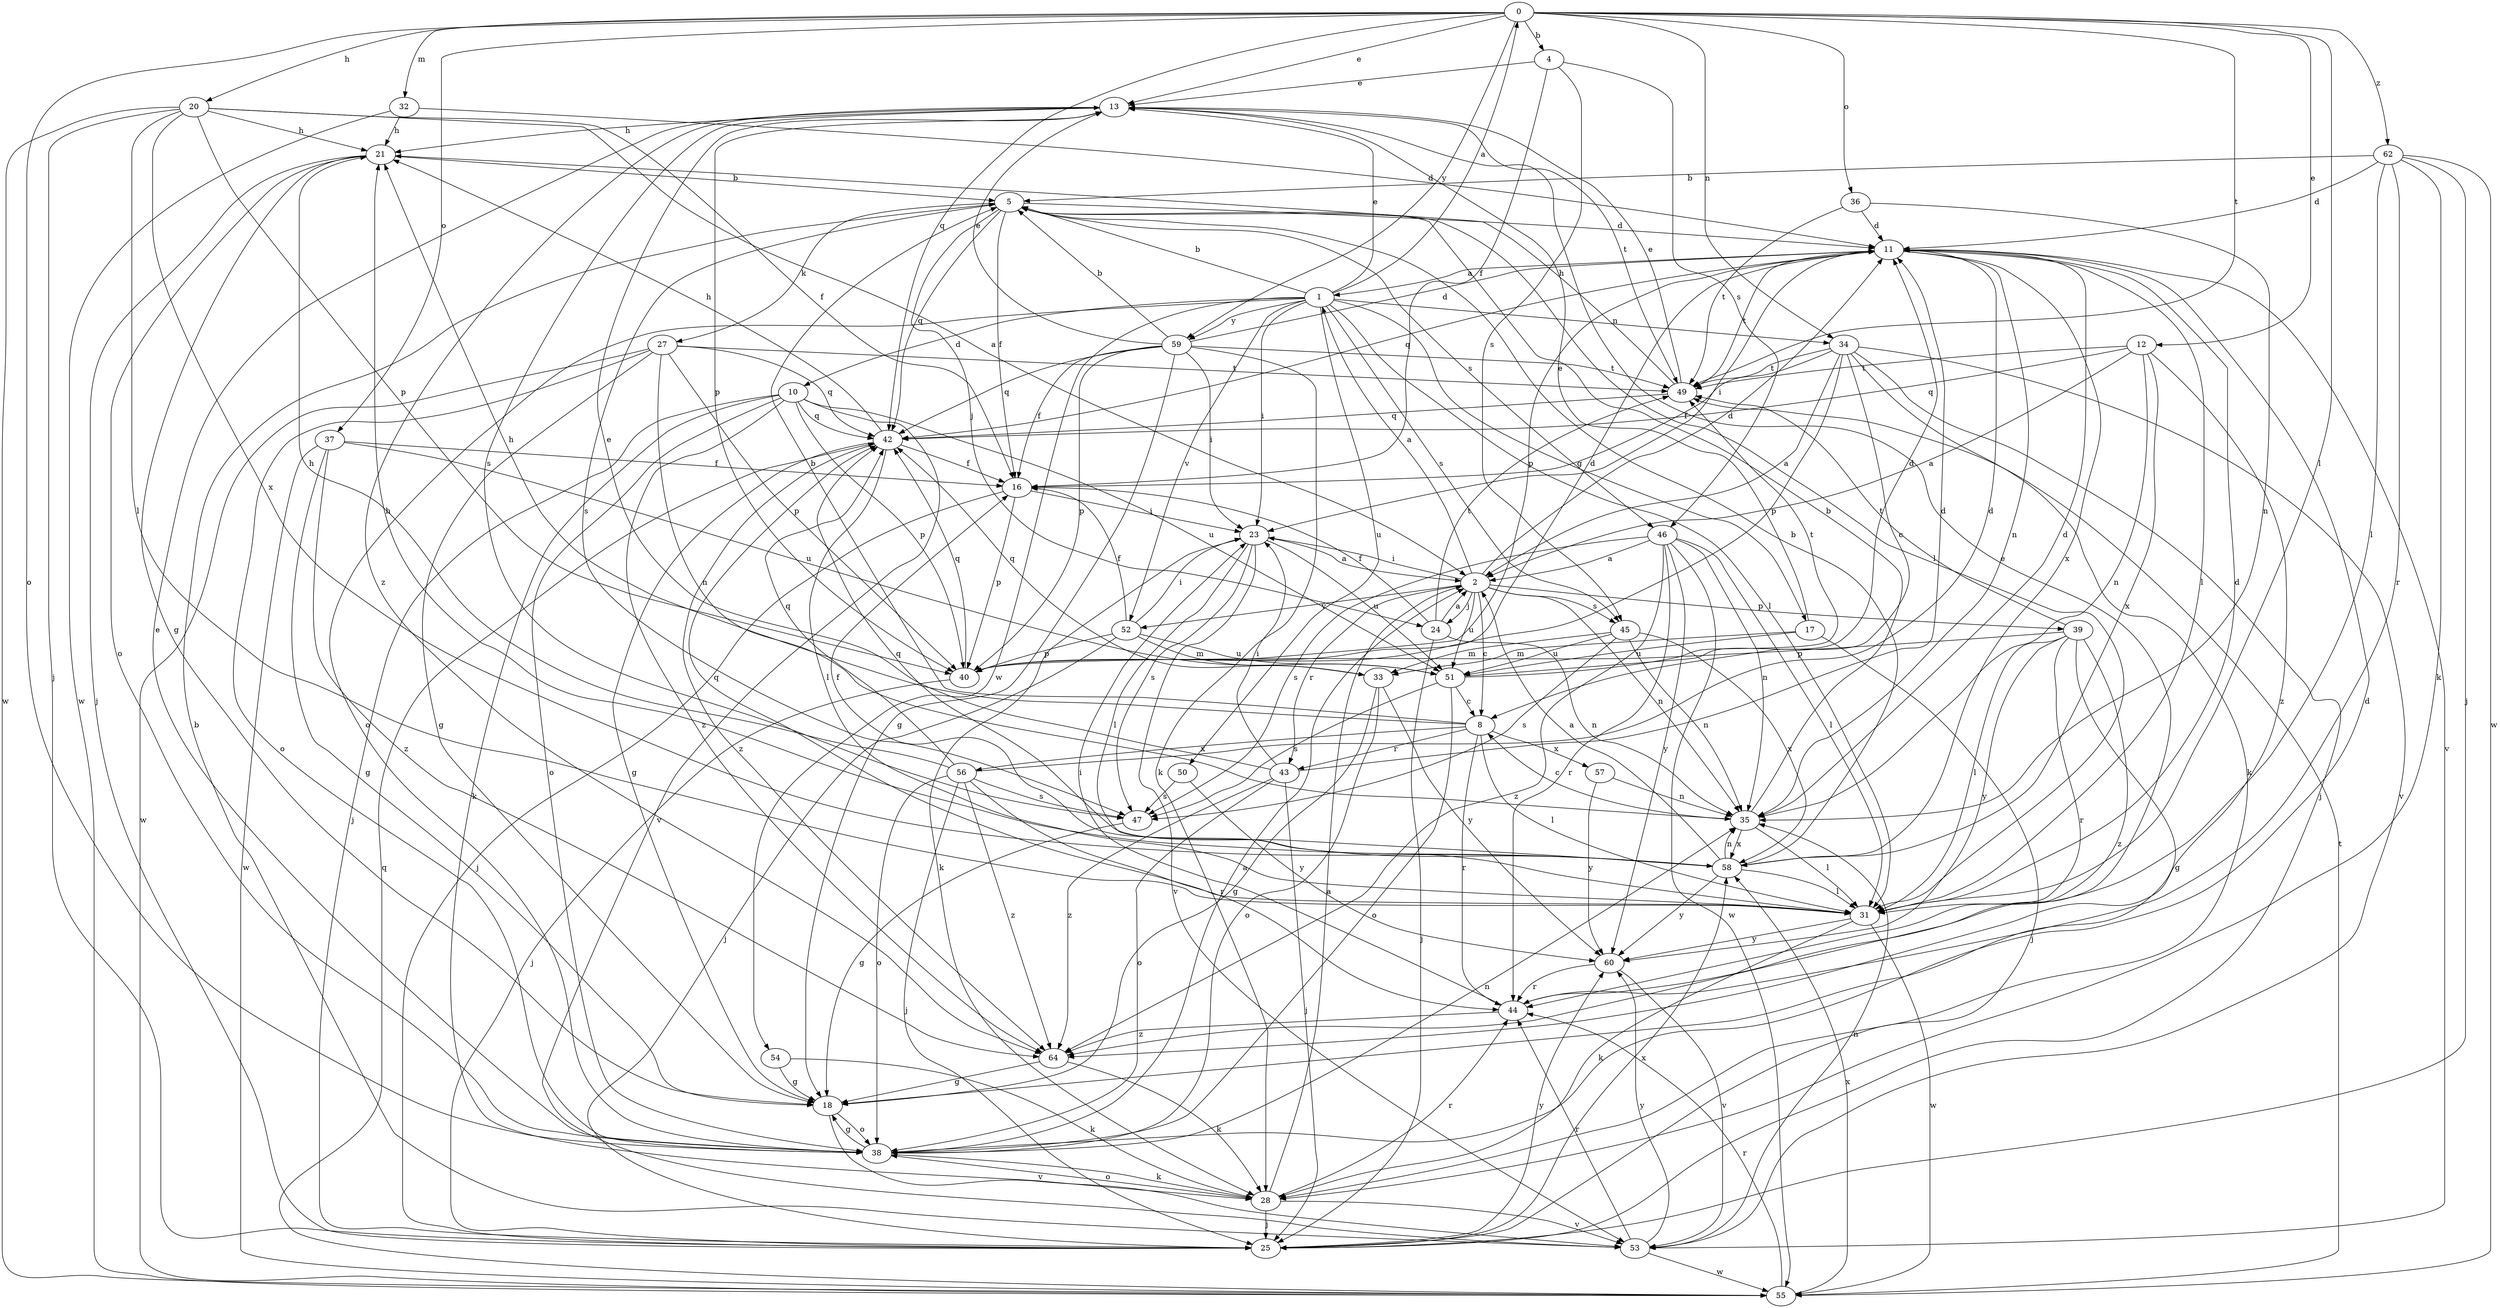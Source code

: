strict digraph  {
0;
1;
2;
4;
5;
8;
10;
11;
12;
13;
16;
17;
18;
20;
21;
23;
24;
25;
27;
28;
31;
32;
33;
34;
35;
36;
37;
38;
39;
40;
42;
43;
44;
45;
46;
47;
49;
50;
51;
52;
53;
54;
55;
56;
57;
58;
59;
60;
62;
64;
0 -> 4  [label=b];
0 -> 12  [label=e];
0 -> 13  [label=e];
0 -> 20  [label=h];
0 -> 31  [label=l];
0 -> 32  [label=m];
0 -> 34  [label=n];
0 -> 36  [label=o];
0 -> 37  [label=o];
0 -> 38  [label=o];
0 -> 42  [label=q];
0 -> 49  [label=t];
0 -> 59  [label=y];
0 -> 62  [label=z];
1 -> 0  [label=a];
1 -> 5  [label=b];
1 -> 10  [label=d];
1 -> 13  [label=e];
1 -> 17  [label=g];
1 -> 23  [label=i];
1 -> 31  [label=l];
1 -> 34  [label=n];
1 -> 38  [label=o];
1 -> 45  [label=s];
1 -> 50  [label=u];
1 -> 52  [label=v];
1 -> 54  [label=w];
1 -> 59  [label=y];
2 -> 1  [label=a];
2 -> 8  [label=c];
2 -> 11  [label=d];
2 -> 23  [label=i];
2 -> 24  [label=j];
2 -> 35  [label=n];
2 -> 39  [label=p];
2 -> 43  [label=r];
2 -> 45  [label=s];
2 -> 51  [label=u];
2 -> 52  [label=v];
4 -> 13  [label=e];
4 -> 16  [label=f];
4 -> 45  [label=s];
4 -> 46  [label=s];
5 -> 11  [label=d];
5 -> 16  [label=f];
5 -> 24  [label=j];
5 -> 27  [label=k];
5 -> 31  [label=l];
5 -> 42  [label=q];
5 -> 46  [label=s];
5 -> 47  [label=s];
8 -> 5  [label=b];
8 -> 21  [label=h];
8 -> 31  [label=l];
8 -> 43  [label=r];
8 -> 44  [label=r];
8 -> 56  [label=x];
8 -> 57  [label=x];
10 -> 25  [label=j];
10 -> 28  [label=k];
10 -> 38  [label=o];
10 -> 40  [label=p];
10 -> 42  [label=q];
10 -> 51  [label=u];
10 -> 53  [label=v];
10 -> 64  [label=z];
11 -> 1  [label=a];
11 -> 23  [label=i];
11 -> 31  [label=l];
11 -> 35  [label=n];
11 -> 40  [label=p];
11 -> 42  [label=q];
11 -> 49  [label=t];
11 -> 53  [label=v];
11 -> 58  [label=x];
12 -> 2  [label=a];
12 -> 35  [label=n];
12 -> 42  [label=q];
12 -> 49  [label=t];
12 -> 58  [label=x];
12 -> 64  [label=z];
13 -> 21  [label=h];
13 -> 40  [label=p];
13 -> 47  [label=s];
13 -> 49  [label=t];
13 -> 64  [label=z];
16 -> 23  [label=i];
16 -> 25  [label=j];
16 -> 40  [label=p];
17 -> 13  [label=e];
17 -> 25  [label=j];
17 -> 33  [label=m];
17 -> 51  [label=u];
18 -> 38  [label=o];
18 -> 53  [label=v];
20 -> 2  [label=a];
20 -> 16  [label=f];
20 -> 21  [label=h];
20 -> 25  [label=j];
20 -> 31  [label=l];
20 -> 40  [label=p];
20 -> 55  [label=w];
20 -> 58  [label=x];
21 -> 5  [label=b];
21 -> 18  [label=g];
21 -> 25  [label=j];
21 -> 38  [label=o];
23 -> 2  [label=a];
23 -> 28  [label=k];
23 -> 31  [label=l];
23 -> 47  [label=s];
23 -> 51  [label=u];
23 -> 53  [label=v];
24 -> 2  [label=a];
24 -> 16  [label=f];
24 -> 25  [label=j];
24 -> 35  [label=n];
24 -> 49  [label=t];
25 -> 58  [label=x];
25 -> 60  [label=y];
27 -> 18  [label=g];
27 -> 35  [label=n];
27 -> 38  [label=o];
27 -> 40  [label=p];
27 -> 42  [label=q];
27 -> 49  [label=t];
27 -> 55  [label=w];
28 -> 2  [label=a];
28 -> 25  [label=j];
28 -> 38  [label=o];
28 -> 44  [label=r];
28 -> 53  [label=v];
31 -> 11  [label=d];
31 -> 28  [label=k];
31 -> 42  [label=q];
31 -> 55  [label=w];
31 -> 60  [label=y];
32 -> 11  [label=d];
32 -> 21  [label=h];
32 -> 55  [label=w];
33 -> 18  [label=g];
33 -> 38  [label=o];
33 -> 42  [label=q];
33 -> 60  [label=y];
34 -> 2  [label=a];
34 -> 8  [label=c];
34 -> 16  [label=f];
34 -> 25  [label=j];
34 -> 28  [label=k];
34 -> 40  [label=p];
34 -> 49  [label=t];
34 -> 53  [label=v];
35 -> 5  [label=b];
35 -> 8  [label=c];
35 -> 11  [label=d];
35 -> 31  [label=l];
35 -> 58  [label=x];
36 -> 11  [label=d];
36 -> 35  [label=n];
36 -> 49  [label=t];
37 -> 16  [label=f];
37 -> 18  [label=g];
37 -> 51  [label=u];
37 -> 55  [label=w];
37 -> 64  [label=z];
38 -> 2  [label=a];
38 -> 11  [label=d];
38 -> 13  [label=e];
38 -> 18  [label=g];
38 -> 28  [label=k];
38 -> 35  [label=n];
39 -> 18  [label=g];
39 -> 31  [label=l];
39 -> 40  [label=p];
39 -> 44  [label=r];
39 -> 49  [label=t];
39 -> 60  [label=y];
39 -> 64  [label=z];
40 -> 11  [label=d];
40 -> 25  [label=j];
40 -> 42  [label=q];
42 -> 16  [label=f];
42 -> 18  [label=g];
42 -> 21  [label=h];
42 -> 31  [label=l];
42 -> 64  [label=z];
43 -> 11  [label=d];
43 -> 13  [label=e];
43 -> 23  [label=i];
43 -> 25  [label=j];
43 -> 38  [label=o];
43 -> 64  [label=z];
44 -> 13  [label=e];
44 -> 23  [label=i];
44 -> 64  [label=z];
45 -> 33  [label=m];
45 -> 35  [label=n];
45 -> 47  [label=s];
45 -> 51  [label=u];
45 -> 58  [label=x];
46 -> 2  [label=a];
46 -> 31  [label=l];
46 -> 35  [label=n];
46 -> 44  [label=r];
46 -> 47  [label=s];
46 -> 55  [label=w];
46 -> 60  [label=y];
46 -> 64  [label=z];
47 -> 18  [label=g];
49 -> 13  [label=e];
49 -> 21  [label=h];
49 -> 42  [label=q];
50 -> 47  [label=s];
50 -> 60  [label=y];
51 -> 8  [label=c];
51 -> 11  [label=d];
51 -> 38  [label=o];
51 -> 47  [label=s];
51 -> 49  [label=t];
52 -> 16  [label=f];
52 -> 23  [label=i];
52 -> 25  [label=j];
52 -> 33  [label=m];
52 -> 40  [label=p];
52 -> 51  [label=u];
53 -> 5  [label=b];
53 -> 35  [label=n];
53 -> 44  [label=r];
53 -> 55  [label=w];
53 -> 60  [label=y];
54 -> 18  [label=g];
54 -> 28  [label=k];
55 -> 42  [label=q];
55 -> 44  [label=r];
55 -> 49  [label=t];
55 -> 58  [label=x];
56 -> 11  [label=d];
56 -> 21  [label=h];
56 -> 25  [label=j];
56 -> 38  [label=o];
56 -> 42  [label=q];
56 -> 44  [label=r];
56 -> 47  [label=s];
56 -> 64  [label=z];
57 -> 35  [label=n];
57 -> 60  [label=y];
58 -> 2  [label=a];
58 -> 5  [label=b];
58 -> 16  [label=f];
58 -> 21  [label=h];
58 -> 31  [label=l];
58 -> 35  [label=n];
58 -> 42  [label=q];
58 -> 60  [label=y];
59 -> 5  [label=b];
59 -> 11  [label=d];
59 -> 13  [label=e];
59 -> 16  [label=f];
59 -> 18  [label=g];
59 -> 23  [label=i];
59 -> 28  [label=k];
59 -> 40  [label=p];
59 -> 42  [label=q];
59 -> 49  [label=t];
60 -> 44  [label=r];
60 -> 53  [label=v];
62 -> 5  [label=b];
62 -> 11  [label=d];
62 -> 25  [label=j];
62 -> 28  [label=k];
62 -> 31  [label=l];
62 -> 44  [label=r];
62 -> 55  [label=w];
64 -> 18  [label=g];
64 -> 28  [label=k];
}
